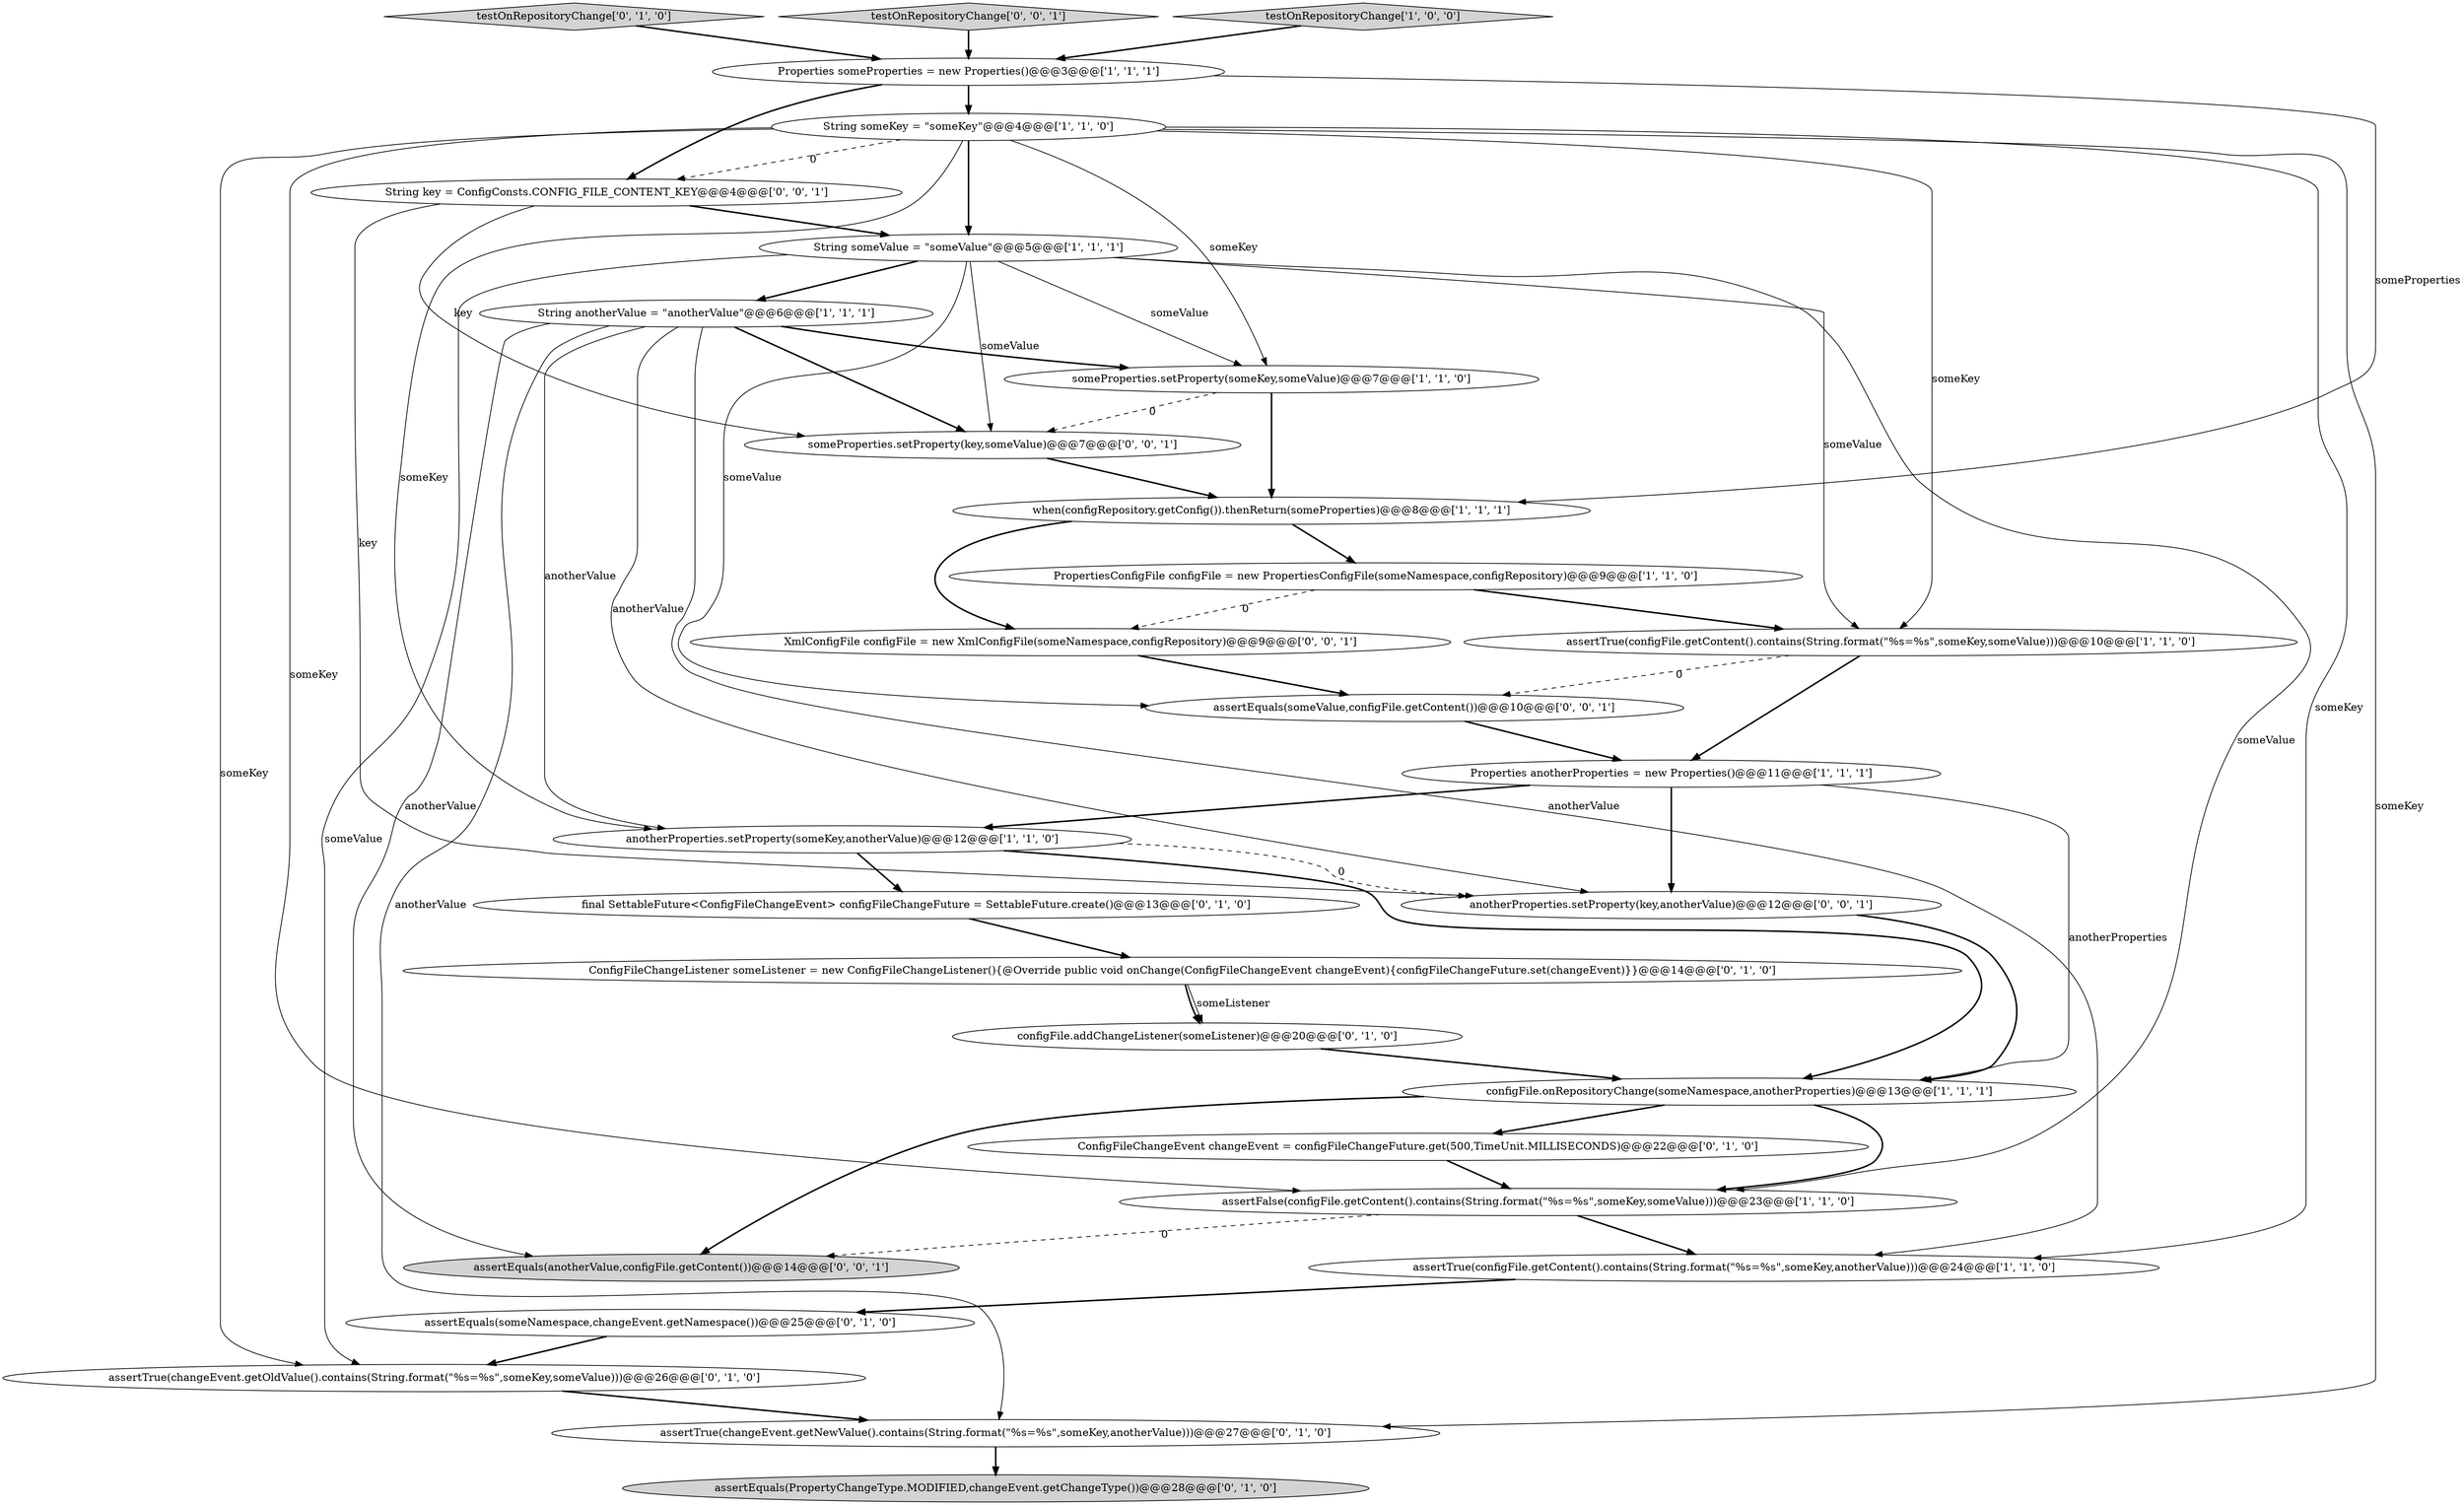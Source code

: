 digraph {
29 [style = filled, label = "String key = ConfigConsts.CONFIG_FILE_CONTENT_KEY@@@4@@@['0', '0', '1']", fillcolor = white, shape = ellipse image = "AAA0AAABBB3BBB"];
26 [style = filled, label = "assertEquals(someValue,configFile.getContent())@@@10@@@['0', '0', '1']", fillcolor = white, shape = ellipse image = "AAA0AAABBB3BBB"];
15 [style = filled, label = "assertEquals(someNamespace,changeEvent.getNamespace())@@@25@@@['0', '1', '0']", fillcolor = white, shape = ellipse image = "AAA1AAABBB2BBB"];
22 [style = filled, label = "assertTrue(changeEvent.getNewValue().contains(String.format(\"%s=%s\",someKey,anotherValue)))@@@27@@@['0', '1', '0']", fillcolor = white, shape = ellipse image = "AAA1AAABBB2BBB"];
25 [style = filled, label = "XmlConfigFile configFile = new XmlConfigFile(someNamespace,configRepository)@@@9@@@['0', '0', '1']", fillcolor = white, shape = ellipse image = "AAA0AAABBB3BBB"];
13 [style = filled, label = "anotherProperties.setProperty(someKey,anotherValue)@@@12@@@['1', '1', '0']", fillcolor = white, shape = ellipse image = "AAA0AAABBB1BBB"];
14 [style = filled, label = "testOnRepositoryChange['0', '1', '0']", fillcolor = lightgray, shape = diamond image = "AAA0AAABBB2BBB"];
11 [style = filled, label = "someProperties.setProperty(someKey,someValue)@@@7@@@['1', '1', '0']", fillcolor = white, shape = ellipse image = "AAA0AAABBB1BBB"];
7 [style = filled, label = "Properties someProperties = new Properties()@@@3@@@['1', '1', '1']", fillcolor = white, shape = ellipse image = "AAA0AAABBB1BBB"];
6 [style = filled, label = "configFile.onRepositoryChange(someNamespace,anotherProperties)@@@13@@@['1', '1', '1']", fillcolor = white, shape = ellipse image = "AAA0AAABBB1BBB"];
21 [style = filled, label = "ConfigFileChangeListener someListener = new ConfigFileChangeListener(){@Override public void onChange(ConfigFileChangeEvent changeEvent){configFileChangeFuture.set(changeEvent)}}@@@14@@@['0', '1', '0']", fillcolor = white, shape = ellipse image = "AAA1AAABBB2BBB"];
27 [style = filled, label = "assertEquals(anotherValue,configFile.getContent())@@@14@@@['0', '0', '1']", fillcolor = lightgray, shape = ellipse image = "AAA0AAABBB3BBB"];
12 [style = filled, label = "assertTrue(configFile.getContent().contains(String.format(\"%s=%s\",someKey,anotherValue)))@@@24@@@['1', '1', '0']", fillcolor = white, shape = ellipse image = "AAA0AAABBB1BBB"];
18 [style = filled, label = "configFile.addChangeListener(someListener)@@@20@@@['0', '1', '0']", fillcolor = white, shape = ellipse image = "AAA1AAABBB2BBB"];
5 [style = filled, label = "assertFalse(configFile.getContent().contains(String.format(\"%s=%s\",someKey,someValue)))@@@23@@@['1', '1', '0']", fillcolor = white, shape = ellipse image = "AAA0AAABBB1BBB"];
8 [style = filled, label = "String anotherValue = \"anotherValue\"@@@6@@@['1', '1', '1']", fillcolor = white, shape = ellipse image = "AAA0AAABBB1BBB"];
28 [style = filled, label = "someProperties.setProperty(key,someValue)@@@7@@@['0', '0', '1']", fillcolor = white, shape = ellipse image = "AAA0AAABBB3BBB"];
2 [style = filled, label = "assertTrue(configFile.getContent().contains(String.format(\"%s=%s\",someKey,someValue)))@@@10@@@['1', '1', '0']", fillcolor = white, shape = ellipse image = "AAA0AAABBB1BBB"];
4 [style = filled, label = "String someValue = \"someValue\"@@@5@@@['1', '1', '1']", fillcolor = white, shape = ellipse image = "AAA0AAABBB1BBB"];
16 [style = filled, label = "ConfigFileChangeEvent changeEvent = configFileChangeFuture.get(500,TimeUnit.MILLISECONDS)@@@22@@@['0', '1', '0']", fillcolor = white, shape = ellipse image = "AAA1AAABBB2BBB"];
20 [style = filled, label = "assertEquals(PropertyChangeType.MODIFIED,changeEvent.getChangeType())@@@28@@@['0', '1', '0']", fillcolor = lightgray, shape = ellipse image = "AAA1AAABBB2BBB"];
9 [style = filled, label = "PropertiesConfigFile configFile = new PropertiesConfigFile(someNamespace,configRepository)@@@9@@@['1', '1', '0']", fillcolor = white, shape = ellipse image = "AAA0AAABBB1BBB"];
19 [style = filled, label = "final SettableFuture<ConfigFileChangeEvent> configFileChangeFuture = SettableFuture.create()@@@13@@@['0', '1', '0']", fillcolor = white, shape = ellipse image = "AAA1AAABBB2BBB"];
17 [style = filled, label = "assertTrue(changeEvent.getOldValue().contains(String.format(\"%s=%s\",someKey,someValue)))@@@26@@@['0', '1', '0']", fillcolor = white, shape = ellipse image = "AAA1AAABBB2BBB"];
23 [style = filled, label = "testOnRepositoryChange['0', '0', '1']", fillcolor = lightgray, shape = diamond image = "AAA0AAABBB3BBB"];
3 [style = filled, label = "String someKey = \"someKey\"@@@4@@@['1', '1', '0']", fillcolor = white, shape = ellipse image = "AAA0AAABBB1BBB"];
10 [style = filled, label = "when(configRepository.getConfig()).thenReturn(someProperties)@@@8@@@['1', '1', '1']", fillcolor = white, shape = ellipse image = "AAA0AAABBB1BBB"];
24 [style = filled, label = "anotherProperties.setProperty(key,anotherValue)@@@12@@@['0', '0', '1']", fillcolor = white, shape = ellipse image = "AAA0AAABBB3BBB"];
1 [style = filled, label = "testOnRepositoryChange['1', '0', '0']", fillcolor = lightgray, shape = diamond image = "AAA0AAABBB1BBB"];
0 [style = filled, label = "Properties anotherProperties = new Properties()@@@11@@@['1', '1', '1']", fillcolor = white, shape = ellipse image = "AAA0AAABBB1BBB"];
4->28 [style = solid, label="someValue"];
14->7 [style = bold, label=""];
3->5 [style = solid, label="someKey"];
13->19 [style = bold, label=""];
2->26 [style = dashed, label="0"];
3->29 [style = dashed, label="0"];
3->11 [style = solid, label="someKey"];
10->9 [style = bold, label=""];
8->22 [style = solid, label="anotherValue"];
12->15 [style = bold, label=""];
25->26 [style = bold, label=""];
4->2 [style = solid, label="someValue"];
13->6 [style = bold, label=""];
9->2 [style = bold, label=""];
8->24 [style = solid, label="anotherValue"];
29->4 [style = bold, label=""];
26->0 [style = bold, label=""];
4->8 [style = bold, label=""];
4->26 [style = solid, label="someValue"];
5->27 [style = dashed, label="0"];
22->20 [style = bold, label=""];
4->11 [style = solid, label="someValue"];
10->25 [style = bold, label=""];
0->13 [style = bold, label=""];
3->2 [style = solid, label="someKey"];
3->17 [style = solid, label="someKey"];
13->24 [style = dashed, label="0"];
8->27 [style = solid, label="anotherValue"];
0->24 [style = bold, label=""];
6->27 [style = bold, label=""];
7->3 [style = bold, label=""];
6->16 [style = bold, label=""];
19->21 [style = bold, label=""];
8->11 [style = bold, label=""];
3->22 [style = solid, label="someKey"];
11->10 [style = bold, label=""];
9->25 [style = dashed, label="0"];
21->18 [style = bold, label=""];
8->28 [style = bold, label=""];
7->29 [style = bold, label=""];
3->12 [style = solid, label="someKey"];
3->13 [style = solid, label="someKey"];
0->6 [style = solid, label="anotherProperties"];
6->5 [style = bold, label=""];
23->7 [style = bold, label=""];
16->5 [style = bold, label=""];
8->12 [style = solid, label="anotherValue"];
5->12 [style = bold, label=""];
2->0 [style = bold, label=""];
17->22 [style = bold, label=""];
28->10 [style = bold, label=""];
29->28 [style = solid, label="key"];
4->5 [style = solid, label="someValue"];
1->7 [style = bold, label=""];
24->6 [style = bold, label=""];
8->13 [style = solid, label="anotherValue"];
29->24 [style = solid, label="key"];
21->18 [style = solid, label="someListener"];
7->10 [style = solid, label="someProperties"];
4->17 [style = solid, label="someValue"];
3->4 [style = bold, label=""];
11->28 [style = dashed, label="0"];
18->6 [style = bold, label=""];
15->17 [style = bold, label=""];
}

